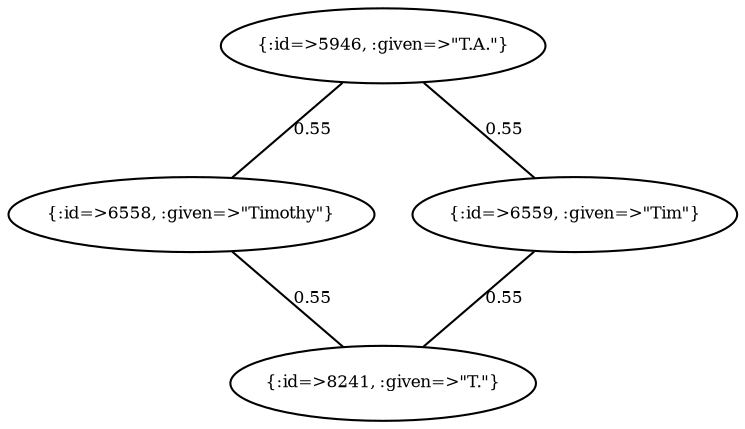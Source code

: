 graph Collector__WeightedGraph {
    "{:id=>5946, :given=>\"T.A.\"}" [
        fontsize = 8,
        label = "{:id=>5946, :given=>\"T.A.\"}"
    ]

    "{:id=>6558, :given=>\"Timothy\"}" [
        fontsize = 8,
        label = "{:id=>6558, :given=>\"Timothy\"}"
    ]

    "{:id=>6559, :given=>\"Tim\"}" [
        fontsize = 8,
        label = "{:id=>6559, :given=>\"Tim\"}"
    ]

    "{:id=>8241, :given=>\"T.\"}" [
        fontsize = 8,
        label = "{:id=>8241, :given=>\"T.\"}"
    ]

    "{:id=>5946, :given=>\"T.A.\"}" -- "{:id=>6558, :given=>\"Timothy\"}" [
        fontsize = 8,
        label = 0.55
    ]

    "{:id=>5946, :given=>\"T.A.\"}" -- "{:id=>6559, :given=>\"Tim\"}" [
        fontsize = 8,
        label = 0.55
    ]

    "{:id=>6558, :given=>\"Timothy\"}" -- "{:id=>8241, :given=>\"T.\"}" [
        fontsize = 8,
        label = 0.55
    ]

    "{:id=>6559, :given=>\"Tim\"}" -- "{:id=>8241, :given=>\"T.\"}" [
        fontsize = 8,
        label = 0.55
    ]
}
